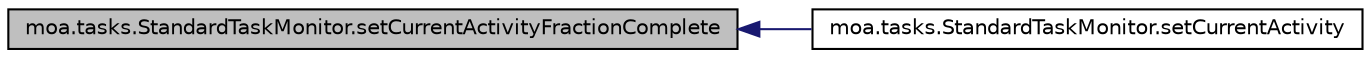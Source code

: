 digraph G
{
  edge [fontname="Helvetica",fontsize="10",labelfontname="Helvetica",labelfontsize="10"];
  node [fontname="Helvetica",fontsize="10",shape=record];
  rankdir=LR;
  Node1 [label="moa.tasks.StandardTaskMonitor.setCurrentActivityFractionComplete",height=0.2,width=0.4,color="black", fillcolor="grey75", style="filled" fontcolor="black"];
  Node1 -> Node2 [dir=back,color="midnightblue",fontsize="10",style="solid",fontname="Helvetica"];
  Node2 [label="moa.tasks.StandardTaskMonitor.setCurrentActivity",height=0.2,width=0.4,color="black", fillcolor="white", style="filled",URL="$classmoa_1_1tasks_1_1StandardTaskMonitor.html#a25c15163fbe137ce7dc7c7793d391501",tooltip="Sets the description and the percentage done of the current activity."];
}
